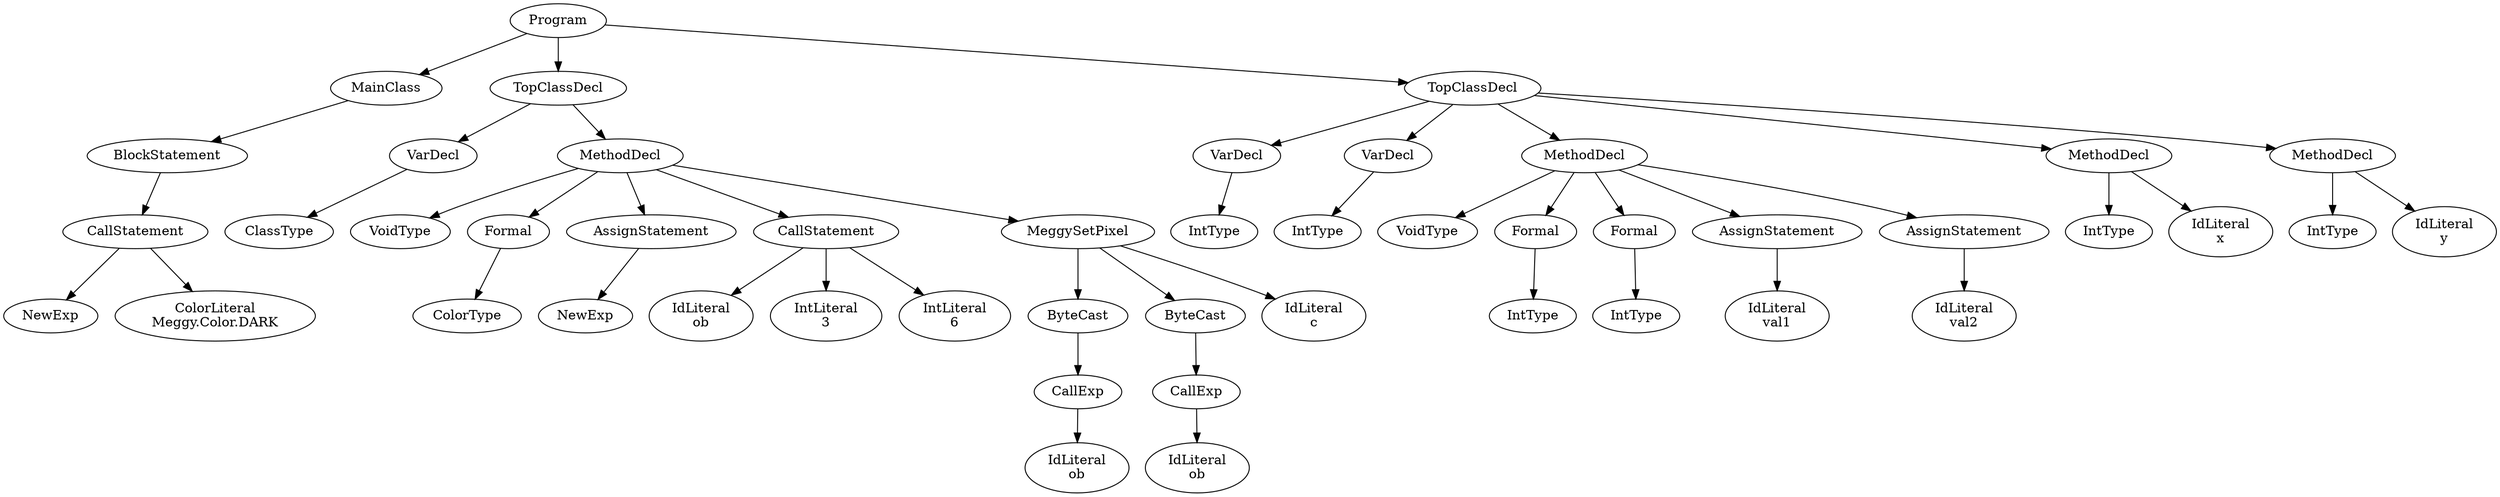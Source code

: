 digraph ASTGraph {
0 [ label="Program" ];
1 [ label="MainClass" ];
0 -> 1
2 [ label="BlockStatement" ];
1 -> 2
3 [ label="CallStatement" ];
2 -> 3
4 [ label="NewExp" ];
3 -> 4
5 [ label="ColorLiteral\nMeggy.Color.DARK" ];
3 -> 5
6 [ label="TopClassDecl" ];
0 -> 6
7 [ label="VarDecl" ];
6 -> 7
8 [ label="ClassType" ];
7 -> 8
9 [ label="MethodDecl" ];
6 -> 9
10 [ label="VoidType" ];
9 -> 10
11 [ label="Formal" ];
9 -> 11
12 [ label="ColorType" ];
11 -> 12
13 [ label="AssignStatement" ];
9 -> 13
14 [ label="NewExp" ];
13 -> 14
15 [ label="CallStatement" ];
9 -> 15
16 [ label="IdLiteral\nob" ];
15 -> 16
17 [ label="IntLiteral\n3" ];
15 -> 17
18 [ label="IntLiteral\n6" ];
15 -> 18
19 [ label="MeggySetPixel" ];
9 -> 19
20 [ label="ByteCast" ];
19 -> 20
21 [ label="CallExp" ];
20 -> 21
22 [ label="IdLiteral\nob" ];
21 -> 22
23 [ label="ByteCast" ];
19 -> 23
24 [ label="CallExp" ];
23 -> 24
25 [ label="IdLiteral\nob" ];
24 -> 25
26 [ label="IdLiteral\nc" ];
19 -> 26
27 [ label="TopClassDecl" ];
0 -> 27
28 [ label="VarDecl" ];
27 -> 28
29 [ label="IntType" ];
28 -> 29
30 [ label="VarDecl" ];
27 -> 30
31 [ label="IntType" ];
30 -> 31
32 [ label="MethodDecl" ];
27 -> 32
33 [ label="VoidType" ];
32 -> 33
34 [ label="Formal" ];
32 -> 34
35 [ label="IntType" ];
34 -> 35
36 [ label="Formal" ];
32 -> 36
37 [ label="IntType" ];
36 -> 37
38 [ label="AssignStatement" ];
32 -> 38
39 [ label="IdLiteral\nval1" ];
38 -> 39
40 [ label="AssignStatement" ];
32 -> 40
41 [ label="IdLiteral\nval2" ];
40 -> 41
42 [ label="MethodDecl" ];
27 -> 42
43 [ label="IntType" ];
42 -> 43
44 [ label="IdLiteral\nx" ];
42 -> 44
45 [ label="MethodDecl" ];
27 -> 45
46 [ label="IntType" ];
45 -> 46
47 [ label="IdLiteral\ny" ];
45 -> 47
}
